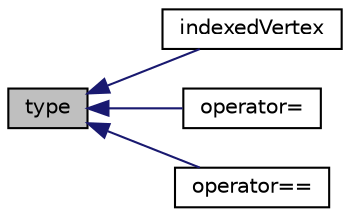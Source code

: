digraph "type"
{
  bgcolor="transparent";
  edge [fontname="Helvetica",fontsize="10",labelfontname="Helvetica",labelfontsize="10"];
  node [fontname="Helvetica",fontsize="10",shape=record];
  rankdir="LR";
  Node1 [label="type",height=0.2,width=0.4,color="black", fillcolor="grey75", style="filled", fontcolor="black"];
  Node1 -> Node2 [dir="back",color="midnightblue",fontsize="10",style="solid",fontname="Helvetica"];
  Node2 [label="indexedVertex",height=0.2,width=0.4,color="black",URL="$a01072.html#a96525bdaca046dce8fd23e590e9879c2"];
  Node1 -> Node3 [dir="back",color="midnightblue",fontsize="10",style="solid",fontname="Helvetica"];
  Node3 [label="operator=",height=0.2,width=0.4,color="black",URL="$a01072.html#ad1dfb4a7cef3e0bd507b6bf2a5f5096e"];
  Node1 -> Node4 [dir="back",color="midnightblue",fontsize="10",style="solid",fontname="Helvetica"];
  Node4 [label="operator==",height=0.2,width=0.4,color="black",URL="$a01072.html#ae9300de7c86595df06b745bc107f56f5"];
}
